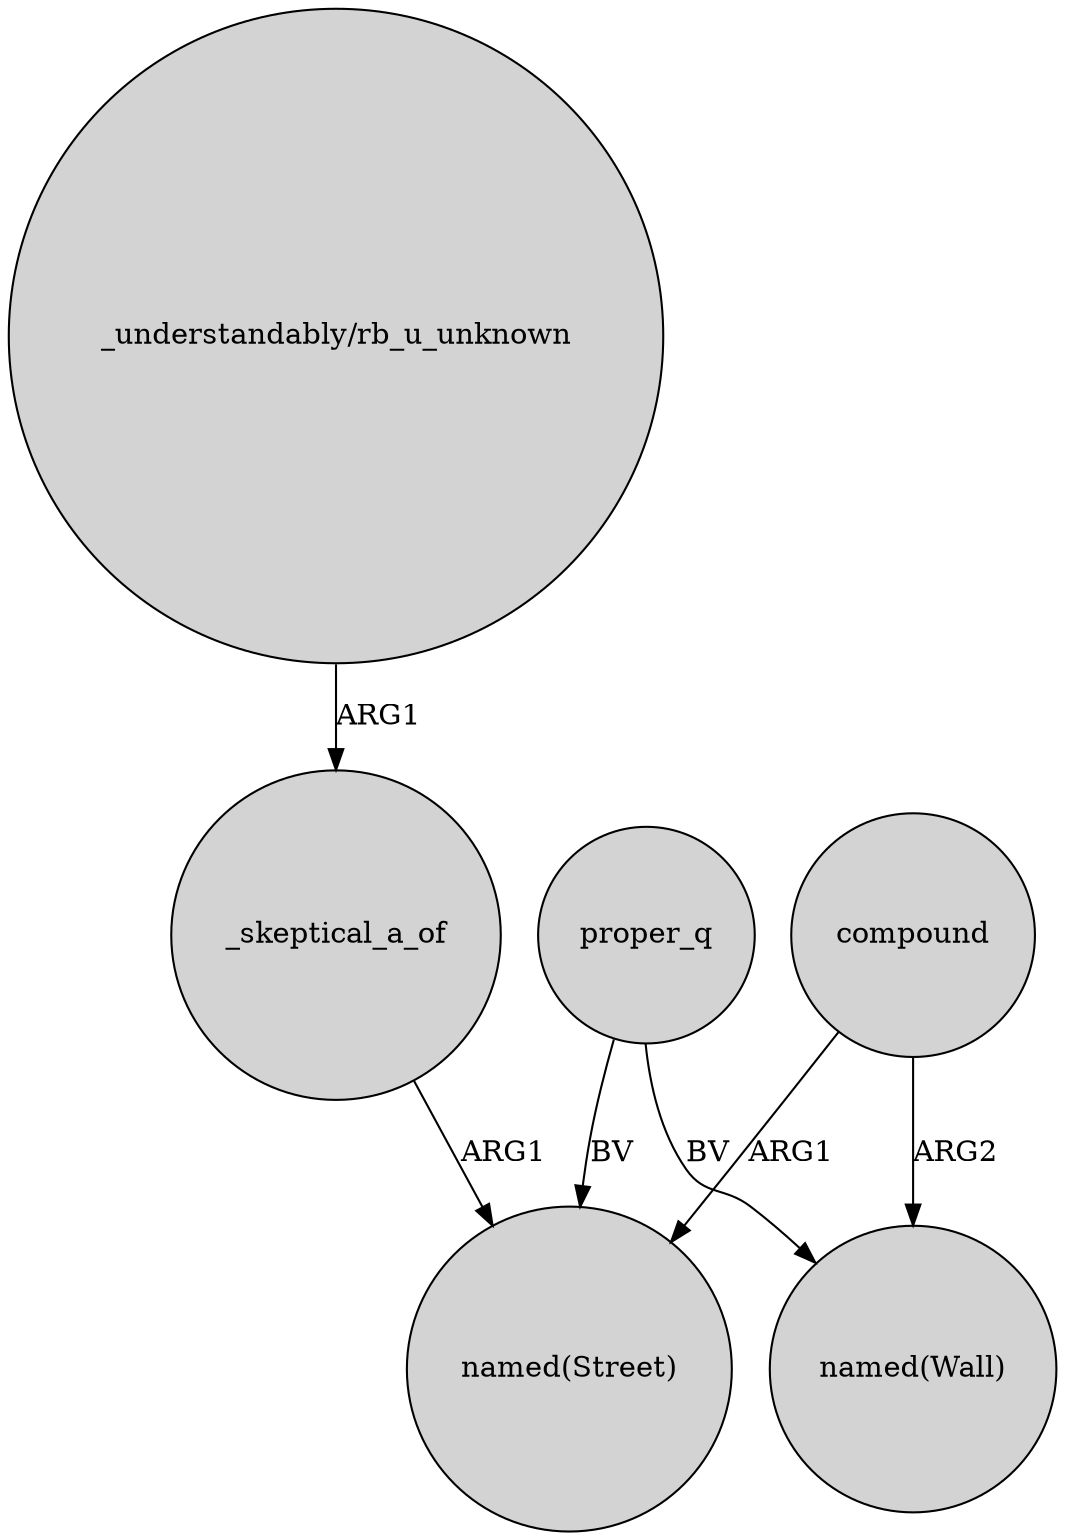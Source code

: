 digraph {
	node [shape=circle style=filled]
	compound -> "named(Wall)" [label=ARG2]
	"_understandably/rb_u_unknown" -> _skeptical_a_of [label=ARG1]
	compound -> "named(Street)" [label=ARG1]
	proper_q -> "named(Wall)" [label=BV]
	_skeptical_a_of -> "named(Street)" [label=ARG1]
	proper_q -> "named(Street)" [label=BV]
}
